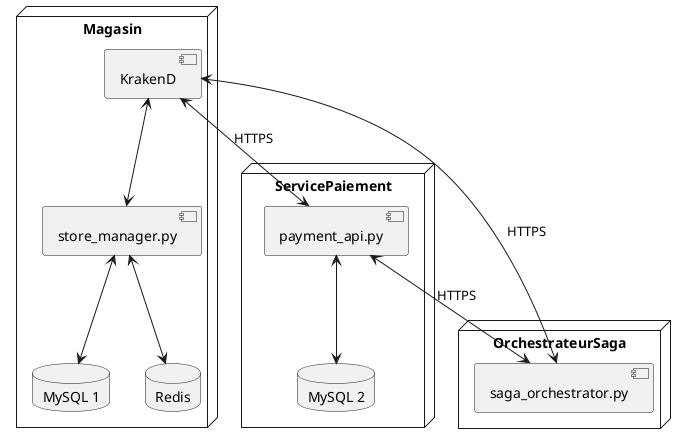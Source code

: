 @startuml
  node Magasin {
    component "KrakenD" 
    component "store_manager.py" 
    database "MySQL 1"
    database "Redis"
    "KrakenD" <--> "store_manager.py"
    "store_manager.py" <--> "MySQL 1"
    "store_manager.py" <--> "Redis"
  }

  node ServicePaiement {
    component "payment_api.py" 
    database "MySQL 2"
    "payment_api.py" <--> "MySQL 2"
  }

  node OrchestrateurSaga {
    component "saga_orchestrator.py" 
    "KrakenD" <--> "saga_orchestrator.py" : HTTPS
    "payment_api.py" <--> "saga_orchestrator.py" : HTTPS
  }


  "KrakenD" <--> "payment_api.py" : HTTPS

@enduml
